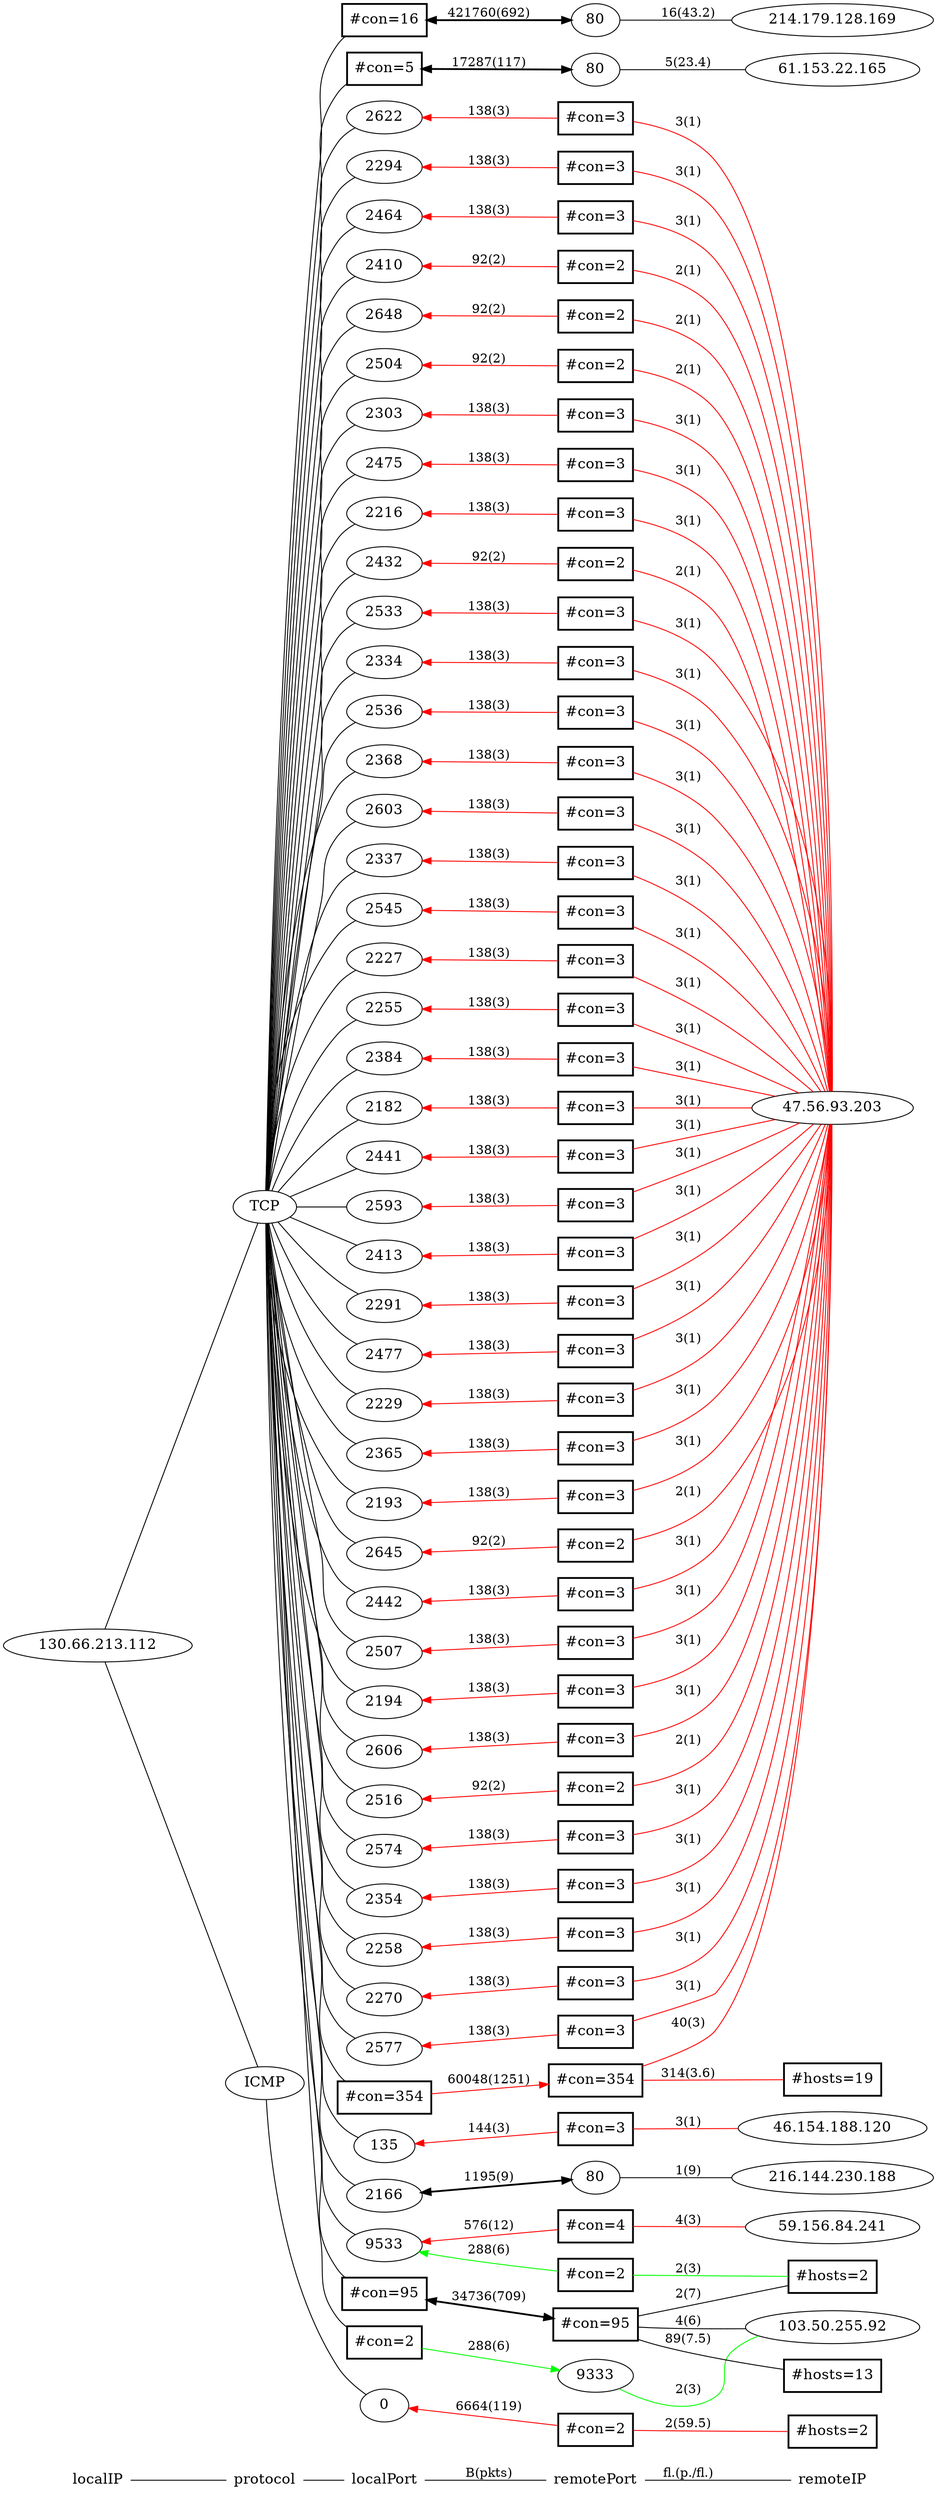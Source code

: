graph G { /* Created by hpg2dot3() */
rankdir=LR;
node[shape=plaintext,fontsize=16];
"localIP"--"protocol"--"localPort""localPort"--"remotePort"[label="B(pkts)"]"remotePort"--"remoteIP"[label="fl.(p./fl.)"]
node[shape=ellipse];
subgraph 0{rank=same;"localIP";k1_2185418096;}
k1_2185418096[label="130.66.213.112"];
k1_2185418096--k2_6;
k1_2185418096--k2_1;
subgraph 1 {rank=same;"protocol";k2_6;k2_1;}
k2_6[label="TCP"];
k2_1[label="ICMP"];
k2_6--k3_268437711;
k2_6--k3_268437824;
k2_6--k3_268438062;
k2_6--k3_268438101;
k2_6--k3_268437869;
k2_6--k3_268437960;
k2_6--k3_268437685;
k2_6--k3_268437933;
k2_6--k3_268435591;
k2_6--k3_268437821;
k2_6--k3_268438001;
k2_6--k3_268437992;
k2_6--k3_268437683;
k2_6--k3_268438030;
k2_6--k3_268437622;
k2_6--k3_268437898;
k2_6--k3_268437747;
k2_6--k3_268437672;
k2_6--k3_268438059;
k2_6--k3_268437759;
k2_6--k3_268437920;
k2_6--k3_268438033;
k2_1--k3_536870912;
k2_6--k3_268438078;
k2_6--k3_268437810;
k2_6--k3_268437793;
k2_6--k3_268437840;
k2_6--k3_268437638;
k2_6--k3_268437790;
k2_6--k3_268438104;
k2_6--k3_268437931;
k2_6--k3_268437888;
k2_6--k3_268437650;
k2_6--k3_268437726;
k2_6--k3_268437897;
k2_6--k3_268437963;
k2_6--k3_268437989;
k2_6--k3_268437714;
k2_6--k3_268437866;
k2_6--k3_268437972;
k2_6--k3_268437750;
k2_6--k3_268438049;
k2_6--k3_268437649;
k2_6--k3_268444989;
k2_6--k3_13697378;
k2_6--k3_13566047;
k2_6--k3_272171024;
k2_6--k3_273743874;
k2_6--k3_276299781;
subgraph 2 {rank=same;"localPort";k3_268437685;k3_268437972;k3_268437960;k3_268438033;k3_268437989;k3_268437683;k3_268437821;k3_268437869;k3_268437672;k3_273743874;k3_268438078;k3_268437963;k3_268437933;k3_268437992;k3_268437750;k3_268437888;k3_268438104;k3_268437810;k3_13697378;k3_268437898;k3_268437714;k3_268437931;k3_536870912;k3_268437747;k3_276299781;k3_268438101;k3_13566047;k3_268437759;k3_268438030;k3_268437790;k3_268437711;k3_268437793;k3_268437824;k3_268437897;k3_268437920;k3_268435591;k3_268437840;k3_272171024;k3_268438059;k3_268438062;k3_268437649;k3_268444989;k3_268437638;k3_268437650;k3_268438001;k3_268438049;k3_268437866;k3_268437622;k3_268437726;}
k3_268437685[label="2229"];
k3_268437972[label="2516"];
k3_268437960[label="2504"];
k3_268438033[label="2577"];
k3_268437989[label="2533"];
k3_268437683[label="2227"];
k3_268437821[label="2365"];
k3_268437869[label="2413"];
k3_268437672[label="2216"];
k3_273743874[label="#con=2", shape=box, style=bold];
k3_268438078[label="2622"];
k3_268437963[label="2507"];
k3_268437933[label="2477"];
k3_268437992[label="2536"];
k3_268437750[label="2294"];
k3_268437888[label="2432"];
k3_268438104[label="2648"];
k3_268437810[label="2354"];
k3_13697378[label="#con=354", shape=box, style=bold];
k3_268437898[label="2442"];
k3_268437714[label="2258"];
k3_268437931[label="2475"];
k3_536870912[label="0"];
k3_268437747[label="2291"];
k3_276299781[label="#con=5", shape=box, style=bold];
k3_268438101[label="2645"];
k3_13566047[label="#con=95", shape=box, style=bold];
k3_268437759[label="2303"];
k3_268438030[label="2574"];
k3_268437790[label="2334"];
k3_268437711[label="2255"];
k3_268437793[label="2337"];
k3_268437824[label="2368"];
k3_268437897[label="2441"];
k3_268437920[label="2464"];
k3_268435591[label="135"];
k3_268437840[label="2384"];
k3_272171024[label="#con=16", shape=box, style=bold];
k3_268438059[label="2603"];
k3_268438062[label="2606"];
k3_268437649[label="2193"];
k3_268444989[label="9533"];
k3_268437638[label="2182"];
k3_268437650[label="2194"];
k3_268438001[label="2545"];
k3_268438049[label="2593"];
k3_268437866[label="2410"];
k3_268437622[label="2166"];
k3_268437726[label="2270"];
k3_268437622--k4_268435536[style=bold,dir=both][label="1195(9)"];
k3_272171024--k4_268632144[style=bold,dir=both][label="421760(692)"];
k3_273743874--k4_2415993973[dir=forward, color=green][label="288(6)"];
k3_276299781--k4_268566608[style=bold,dir=both][label="17287(117)"];
k3_268444989--k4_1115750404[dir=back, color=red][label="576(12)"];
k3_268438078--k4_1114374147[dir=back, color=red][label="138(3)"];
k3_268437750--k4_1122435075[dir=back, color=red][label="138(3)"];
k3_268437920--k4_1109852163[dir=back, color=red][label="138(3)"];
k3_268437866--k4_1108606978[dir=back, color=red][label="92(2)"];
k3_268438104--k4_1114767362[dir=back, color=red][label="92(2)"];
k3_268437960--k4_1111097346[dir=back, color=red][label="92(2)"];
k3_268437759--k4_1122762755[dir=back, color=red][label="138(3)"];
k3_268437931--k4_1110376451[dir=back, color=red][label="138(3)"];
k3_268437672--k4_1120272387[dir=back, color=red][label="138(3)"];
k3_268437888--k4_1109000194[dir=back, color=red][label="92(2)"];
k3_268437989--k4_1111949315[dir=back, color=red][label="138(3)"];
k3_268437790--k4_1123418115[dir=back, color=red][label="138(3)"];
k3_268437992--k4_1111818243[dir=back, color=red][label="138(3)"];
k3_268437824--k4_1107492867[dir=back, color=red][label="138(3)"];
k3_268438059--k4_1113915395[dir=back, color=red][label="138(3)"];
k3_268435591--k4_1117257731[dir=back, color=red][label="144(3)"];
k3_268437793--k4_1123287043[dir=back, color=red][label="138(3)"];
k3_268438001--k4_1112276995[dir=back, color=red][label="138(3)"];
k3_268437683--k4_1120600067[dir=back, color=red][label="138(3)"];
k3_268437711--k4_1121320963[dir=back, color=red][label="138(3)"];
k3_268437840--k4_1108082691[dir=back, color=red][label="138(3)"];
k3_268437638--k4_1119289347[dir=back, color=red][label="138(3)"];
k3_268437897--k4_1109131267[dir=back, color=red][label="138(3)"];
k3_268444989--k4_2324299778[dir=back, color=green][label="288(6)"];
k3_268438049--k4_1113391107[dir=back, color=red][label="138(3)"];
k3_268437869--k4_1108475907[dir=back, color=red][label="138(3)"];
k3_268437747--k4_1122304003[dir=back, color=red][label="138(3)"];
k3_268437933--k4_1110245379[dir=back, color=red][label="138(3)"];
k3_268437685--k4_1120731139[dir=back, color=red][label="138(3)"];
k3_268437821--k4_1107623939[dir=back, color=red][label="138(3)"];
k3_268437649--k4_1119748099[dir=back, color=red][label="138(3)"];
k3_268438101--k4_1114898434[dir=back, color=red][label="92(2)"];
k3_268437898--k4_1109393411[dir=back, color=red][label="138(3)"];
k3_268437963--k4_1110966275[dir=back, color=red][label="138(3)"];
k3_268437650--k4_1119617027[dir=back, color=red][label="138(3)"];
k3_268438062--k4_1113784323[dir=back, color=red][label="138(3)"];
k3_536870912--k4_1116078082[dir=back, color=red][label="6664(119)"];
k3_268437972--k4_1111293954[dir=back, color=red][label="92(2)"];
k3_268438030--k4_1112932355[dir=back, color=red][label="138(3)"];
k3_268437810--k4_1123876867[dir=back, color=red][label="138(3)"];
k3_268437714--k4_1121452035[dir=back, color=red][label="138(3)"];
k3_268437726--k4_1121779715[dir=back, color=red][label="138(3)"];
k3_268438033--k4_1112801283[dir=back, color=red][label="138(3)"];
k3_13697378--k4_1104216418[dir=forward, color=red][label="60048(1251)"];
k3_13566047--k4_80674911[style=bold,dir=both][label="34736(709)"];
subgraph 3 {rank=same;"remotePort";k4_1112932355;k4_1112276995;k4_1117257731;k4_1110376451;k4_1114898434;k4_1120731139;k4_1109852163;k4_1110245379;k4_1123418115;k4_1119617027;k4_1111097346;k4_1122435075;k4_1120272387;k4_1112801283;k4_1113915395;k4_1120600067;k4_1108606978;k4_1114767362;k4_1113391107;k4_1111949315;k4_1108475907;k4_1113784323;k4_1115750404;k4_268566608;k4_1109393411;k4_1121320963;k4_1107492867;k4_1114374147;k4_1123287043;k4_1107623939;k4_2324299778;k4_268632144;k4_1111818243;k4_80674911;k4_1111293954;k4_1116078082;k4_1122304003;k4_268435536;k4_1108082691;k4_1121452035;k4_1123876867;k4_1119289347;k4_1121779715;k4_1122762755;k4_1104216418;k4_1109000194;k4_1110966275;k4_2415993973;k4_1119748099;k4_1109131267;}
k4_1112932355[label="#con=3", shape=box, style=bold];
k4_1112276995[label="#con=3", shape=box, style=bold];
k4_1117257731[label="#con=3", shape=box, style=bold];
k4_1110376451[label="#con=3", shape=box, style=bold];
k4_1114898434[label="#con=2", shape=box, style=bold];
k4_1120731139[label="#con=3", shape=box, style=bold];
k4_1109852163[label="#con=3", shape=box, style=bold];
k4_1110245379[label="#con=3", shape=box, style=bold];
k4_1123418115[label="#con=3", shape=box, style=bold];
k4_1119617027[label="#con=3", shape=box, style=bold];
k4_1111097346[label="#con=2", shape=box, style=bold];
k4_1122435075[label="#con=3", shape=box, style=bold];
k4_1120272387[label="#con=3", shape=box, style=bold];
k4_1112801283[label="#con=3", shape=box, style=bold];
k4_1113915395[label="#con=3", shape=box, style=bold];
k4_1120600067[label="#con=3", shape=box, style=bold];
k4_1108606978[label="#con=2", shape=box, style=bold];
k4_1114767362[label="#con=2", shape=box, style=bold];
k4_1113391107[label="#con=3", shape=box, style=bold];
k4_1111949315[label="#con=3", shape=box, style=bold];
k4_1108475907[label="#con=3", shape=box, style=bold];
k4_1113784323[label="#con=3", shape=box, style=bold];
k4_1115750404[label="#con=4", shape=box, style=bold];
k4_268566608[label="80"];
k4_1109393411[label="#con=3", shape=box, style=bold];
k4_1121320963[label="#con=3", shape=box, style=bold];
k4_1107492867[label="#con=3", shape=box, style=bold];
k4_1114374147[label="#con=3", shape=box, style=bold];
k4_1123287043[label="#con=3", shape=box, style=bold];
k4_1107623939[label="#con=3", shape=box, style=bold];
k4_2324299778[label="#con=2", shape=box, style=bold];
k4_268632144[label="80"];
k4_1111818243[label="#con=3", shape=box, style=bold];
k4_80674911[label="#con=95", shape=box, style=bold];
k4_1111293954[label="#con=2", shape=box, style=bold];
k4_1116078082[label="#con=2", shape=box, style=bold];
k4_1122304003[label="#con=3", shape=box, style=bold];
k4_268435536[label="80"];
k4_1108082691[label="#con=3", shape=box, style=bold];
k4_1121452035[label="#con=3", shape=box, style=bold];
k4_1123876867[label="#con=3", shape=box, style=bold];
k4_1119289347[label="#con=3", shape=box, style=bold];
k4_1121779715[label="#con=3", shape=box, style=bold];
k4_1122762755[label="#con=3", shape=box, style=bold];
k4_1104216418[label="#con=354", shape=box, style=bold];
k4_1109000194[label="#con=2", shape=box, style=bold];
k4_1110966275[label="#con=3", shape=box, style=bold];
k4_2415993973[label="9333"];
k4_1119748099[label="#con=3", shape=box, style=bold];
k4_1109131267[label="#con=3", shape=box, style=bold];
k4_268435536--k5_3633374908[label="1(9)"];
k4_2415993973--k5_1731395420[color=green][label="2(3)"];
k4_1115750404--k5_1000101105[color=red][label="4(3)"];
k4_268632144--k5_3602088105[label="16(43.2)"];
k4_268566608--k5_1033442981[label="5(23.4)"];
k4_1117257731--k5_781892728[color=red][label="3(1)"];
k4_1109131267--k5_792223179[color=red][label="3(1)"];
k4_1120600067--k5_792223179[color=red][label="3(1)"];
k4_1107492867--k5_792223179[color=red][label="3(1)"];
k4_1107623939--k5_792223179[color=red][label="3(1)"];
k4_1114374147--k5_792223179[color=red][label="3(1)"];
k4_1120272387--k5_792223179[color=red][label="3(1)"];
k4_1121320963--k5_792223179[color=red][label="3(1)"];
k4_1112801283--k5_792223179[color=red][label="3(1)"];
k4_1122304003--k5_792223179[color=red][label="3(1)"];
k4_1110376451--k5_792223179[color=red][label="3(1)"];
k4_1109000194--k5_792223179[color=red][label="2(1)"];
k4_1104216418--k5_792223179[color=red][label="40(3)"];
k4_1122762755--k5_792223179[color=red][label="3(1)"];
k4_80674911--k5_1731395420[label="4(6)"];
k4_1113391107--k5_792223179[color=red][label="3(1)"];
k4_1109393411--k5_792223179[color=red][label="3(1)"];
k4_1112276995--k5_792223179[color=red][label="3(1)"];
k4_1121779715--k5_792223179[color=red][label="3(1)"];
k4_1123287043--k5_792223179[color=red][label="3(1)"];
k4_1111097346--k5_792223179[color=red][label="2(1)"];
k4_1110966275--k5_792223179[color=red][label="3(1)"];
k4_1110245379--k5_792223179[color=red][label="3(1)"];
k4_1111818243--k5_792223179[color=red][label="3(1)"];
k4_1112932355--k5_792223179[color=red][label="3(1)"];
k4_1114898434--k5_792223179[color=red][label="2(1)"];
k4_1123418115--k5_792223179[color=red][label="3(1)"];
k4_1119748099--k5_792223179[color=red][label="3(1)"];
k4_1119289347--k5_792223179[color=red][label="3(1)"];
k4_1108082691--k5_792223179[color=red][label="3(1)"];
k4_1111949315--k5_792223179[color=red][label="3(1)"];
k4_1114767362--k5_792223179[color=red][label="2(1)"];
k4_1121452035--k5_792223179[color=red][label="3(1)"];
k4_1122435075--k5_792223179[color=red][label="3(1)"];
k4_1123876867--k5_792223179[color=red][label="3(1)"];
k4_1120731139--k5_792223179[color=red][label="3(1)"];
k4_1108475907--k5_792223179[color=red][label="3(1)"];
k4_1108606978--k5_792223179[color=red][label="2(1)"];
k4_1109852163--k5_792223179[color=red][label="3(1)"];
k4_1111293954--k5_792223179[color=red][label="2(1)"];
k4_1119617027--k5_792223179[color=red][label="3(1)"];
k4_1113915395--k5_792223179[color=red][label="3(1)"];
k4_1113784323--k5_792223179[color=red][label="3(1)"];
k4_80674911--k5_4294901762[label="2(7)"];
k4_1104216418--k5_47251475[color=red][label="314(3.6)"];
k4_1116078082--k5_8781826[color=red][label="2(59.5)"];
k4_80674911--k5_47120397[label="89(7.5)"];
k4_2324299778--k5_4294901762[color=green][label="2(3)"];
subgraph 4 {rank=same;"remoteIP";k5_4294901762;k5_47251475;k5_8781826;k5_792223179;k5_781892728;k5_1000101105;k5_3633374908;k5_1731395420;k5_3602088105;k5_47120397;k5_1033442981;k5_1731395420;}
k5_4294901762[label="#hosts=2", shape=box, style=bold];
k5_47251475[label="#hosts=19", shape=box, style=bold];
k5_8781826[label="#hosts=2", shape=box, style=bold];
k5_792223179[label="47.56.93.203"];
k5_781892728[label="46.154.188.120"];
k5_1000101105[label="59.156.84.241"];
k5_3633374908[label="216.144.230.188"];
k5_1731395420[label="103.50.255.92"];
k5_3602088105[label="214.179.128.169"];
k5_47120397[label="#hosts=13", shape=box, style=bold];
k5_1033442981[label="61.153.22.165"];
k5_1731395420[label="103.50.255.92"];
}

